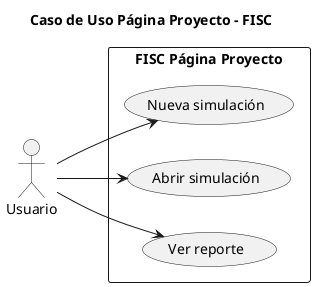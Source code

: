 @startuml

title Caso de Uso Página Proyecto - FISC

left to right direction

actor Usuario as user2

rectangle "FISC Página Proyecto" {
  usecase "Nueva simulación" as nueva
  usecase "Abrir simulación" as abrir
  usecase "Ver reporte" as reportes
}
  user2 --> nueva : ""
  user2 --> abrir : ""
  user2 --> reportes : ""

@enduml